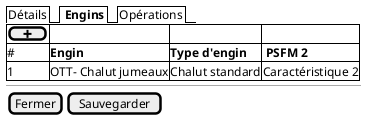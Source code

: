 @startsalt
{

  {/  Détails | <b> Engins | Opérations  }


	{#
      [ <&plus> ] |  .              | .
      # | <b>Engin     | <b>Type d'engin   | <b> PSFM 2
      1 | OTT- Chalut jumeaux                | Chalut standard | Caractéristique 2
    }

  --

  {
    [Fermer] | [Sauvegarder]
  }
}
@endsalt
